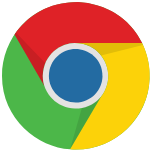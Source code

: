 <mxfile version="14.1.3" type="github">
  <diagram id="EaKpr4KOWZ1DuzalrsOD" name="Page-1">
    <mxGraphModel dx="1421" dy="833" grid="1" gridSize="10" guides="1" tooltips="1" connect="1" arrows="1" fold="1" page="1" pageScale="1" pageWidth="827" pageHeight="1169" math="0" shadow="0">
      <root>
        <mxCell id="0" />
        <mxCell id="1" parent="0" />
        <mxCell id="HLyOq21jewa7LnVJzZWy-4" value="" style="dashed=0;outlineConnect=0;html=1;align=center;labelPosition=center;verticalLabelPosition=bottom;verticalAlign=top;shape=mxgraph.weblogos.chrome" vertex="1" parent="1">
          <mxGeometry x="360" y="450" width="74.8" height="75.4" as="geometry" />
        </mxCell>
      </root>
    </mxGraphModel>
  </diagram>
</mxfile>
